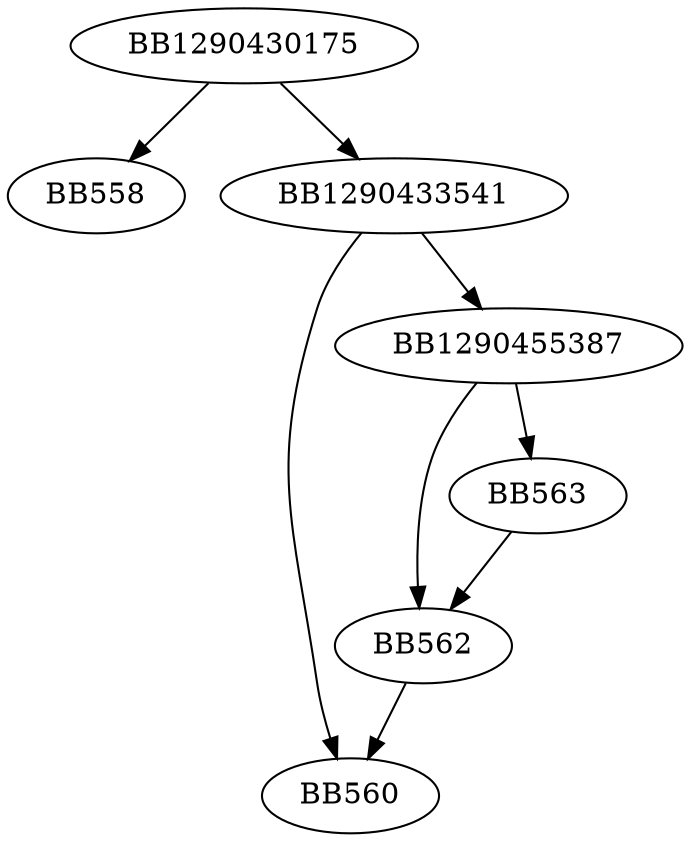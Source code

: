 digraph G{
	BB1290430175->BB558;
	BB1290430175->BB1290433541;
	BB1290433541->BB560;
	BB1290433541->BB1290455387;
	BB1290455387->BB562;
	BB1290455387->BB563;
	BB563->BB562;
	BB562->BB560;
}
